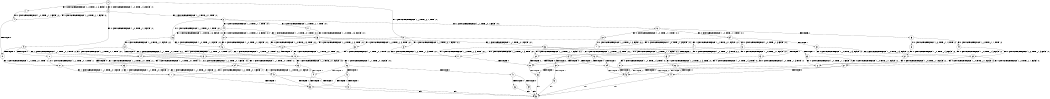 digraph BCG {
size = "7, 10.5";
center = TRUE;
node [shape = circle];
0 [peripheries = 2];
0 -> 1 [label = "EX !0 !ATOMIC_EXCH_BRANCH (1, +0, TRUE, +1, 3, FALSE) !:0:"];
0 -> 2 [label = "EX !1 !ATOMIC_EXCH_BRANCH (1, +1, TRUE, +0, 1, TRUE) !:0:"];
0 -> 3 [label = "EX !0 !ATOMIC_EXCH_BRANCH (1, +0, TRUE, +1, 3, FALSE) !:0:"];
1 -> 4 [label = "EX !0 !ATOMIC_EXCH_BRANCH (1, +0, TRUE, +1, 1, FALSE) !:0:"];
2 -> 5 [label = "EX !1 !ATOMIC_EXCH_BRANCH (1, +1, TRUE, +0, 1, FALSE) !:0:1:"];
2 -> 6 [label = "EX !0 !ATOMIC_EXCH_BRANCH (1, +0, TRUE, +1, 3, TRUE) !:0:1:"];
2 -> 7 [label = "EX !1 !ATOMIC_EXCH_BRANCH (1, +1, TRUE, +0, 1, FALSE) !:0:1:"];
3 -> 4 [label = "EX !0 !ATOMIC_EXCH_BRANCH (1, +0, TRUE, +1, 1, FALSE) !:0:"];
3 -> 8 [label = "EX !1 !ATOMIC_EXCH_BRANCH (1, +1, TRUE, +0, 1, TRUE) !:0:"];
3 -> 9 [label = "EX !0 !ATOMIC_EXCH_BRANCH (1, +0, TRUE, +1, 1, FALSE) !:0:"];
4 -> 10 [label = "TERMINATE !0"];
5 -> 11 [label = "EX !0 !ATOMIC_EXCH_BRANCH (1, +0, TRUE, +1, 3, TRUE) !:0:1:"];
6 -> 12 [label = "EX !1 !ATOMIC_EXCH_BRANCH (1, +1, TRUE, +0, 1, TRUE) !:0:1:"];
6 -> 13 [label = "TERMINATE !0"];
6 -> 14 [label = "EX !1 !ATOMIC_EXCH_BRANCH (1, +1, TRUE, +0, 1, TRUE) !:0:1:"];
7 -> 11 [label = "EX !0 !ATOMIC_EXCH_BRANCH (1, +0, TRUE, +1, 3, TRUE) !:0:1:"];
7 -> 15 [label = "TERMINATE !1"];
7 -> 16 [label = "EX !0 !ATOMIC_EXCH_BRANCH (1, +0, TRUE, +1, 3, TRUE) !:0:1:"];
8 -> 17 [label = "EX !0 !ATOMIC_EXCH_BRANCH (1, +0, TRUE, +1, 1, TRUE) !:0:1:"];
8 -> 18 [label = "EX !1 !ATOMIC_EXCH_BRANCH (1, +1, TRUE, +0, 1, FALSE) !:0:1:"];
8 -> 19 [label = "EX !0 !ATOMIC_EXCH_BRANCH (1, +0, TRUE, +1, 1, TRUE) !:0:1:"];
9 -> 10 [label = "TERMINATE !0"];
9 -> 20 [label = "TERMINATE !0"];
9 -> 14 [label = "EX !1 !ATOMIC_EXCH_BRANCH (1, +1, TRUE, +0, 1, TRUE) !:0:"];
10 -> 21 [label = "EX !1 !ATOMIC_EXCH_BRANCH (1, +1, TRUE, +0, 1, TRUE) !:1:"];
11 -> 22 [label = "TERMINATE !0"];
12 -> 23 [label = "EX !1 !ATOMIC_EXCH_BRANCH (1, +1, TRUE, +0, 1, FALSE) !:0:1:"];
13 -> 21 [label = "EX !1 !ATOMIC_EXCH_BRANCH (1, +1, TRUE, +0, 1, TRUE) !:1:"];
13 -> 24 [label = "EX !1 !ATOMIC_EXCH_BRANCH (1, +1, TRUE, +0, 1, TRUE) !:1:"];
14 -> 23 [label = "EX !1 !ATOMIC_EXCH_BRANCH (1, +1, TRUE, +0, 1, FALSE) !:0:1:"];
14 -> 25 [label = "TERMINATE !0"];
14 -> 26 [label = "EX !1 !ATOMIC_EXCH_BRANCH (1, +1, TRUE, +0, 1, FALSE) !:0:1:"];
15 -> 27 [label = "EX !0 !ATOMIC_EXCH_BRANCH (1, +0, TRUE, +1, 3, TRUE) !:0:"];
15 -> 28 [label = "EX !0 !ATOMIC_EXCH_BRANCH (1, +0, TRUE, +1, 3, TRUE) !:0:"];
16 -> 22 [label = "TERMINATE !0"];
16 -> 29 [label = "TERMINATE !1"];
16 -> 30 [label = "TERMINATE !0"];
17 -> 31 [label = "EX !0 !ATOMIC_EXCH_BRANCH (1, +0, TRUE, +1, 3, FALSE) !:0:1:"];
18 -> 32 [label = "EX !0 !ATOMIC_EXCH_BRANCH (1, +0, TRUE, +1, 1, TRUE) !:0:1:"];
18 -> 33 [label = "TERMINATE !1"];
18 -> 34 [label = "EX !0 !ATOMIC_EXCH_BRANCH (1, +0, TRUE, +1, 1, TRUE) !:0:1:"];
19 -> 31 [label = "EX !0 !ATOMIC_EXCH_BRANCH (1, +0, TRUE, +1, 3, FALSE) !:0:1:"];
19 -> 35 [label = "EX !1 !ATOMIC_EXCH_BRANCH (1, +1, TRUE, +0, 1, TRUE) !:0:1:"];
19 -> 36 [label = "EX !0 !ATOMIC_EXCH_BRANCH (1, +0, TRUE, +1, 3, FALSE) !:0:1:"];
20 -> 21 [label = "EX !1 !ATOMIC_EXCH_BRANCH (1, +1, TRUE, +0, 1, TRUE) !:1:"];
20 -> 24 [label = "EX !1 !ATOMIC_EXCH_BRANCH (1, +1, TRUE, +0, 1, TRUE) !:1:"];
21 -> 37 [label = "EX !1 !ATOMIC_EXCH_BRANCH (1, +1, TRUE, +0, 1, FALSE) !:1:"];
22 -> 38 [label = "TERMINATE !1"];
23 -> 39 [label = "TERMINATE !0"];
24 -> 37 [label = "EX !1 !ATOMIC_EXCH_BRANCH (1, +1, TRUE, +0, 1, FALSE) !:1:"];
24 -> 40 [label = "EX !1 !ATOMIC_EXCH_BRANCH (1, +1, TRUE, +0, 1, FALSE) !:1:"];
25 -> 37 [label = "EX !1 !ATOMIC_EXCH_BRANCH (1, +1, TRUE, +0, 1, FALSE) !:1:"];
25 -> 40 [label = "EX !1 !ATOMIC_EXCH_BRANCH (1, +1, TRUE, +0, 1, FALSE) !:1:"];
26 -> 39 [label = "TERMINATE !0"];
26 -> 41 [label = "TERMINATE !1"];
26 -> 42 [label = "TERMINATE !0"];
27 -> 43 [label = "TERMINATE !0"];
28 -> 43 [label = "TERMINATE !0"];
28 -> 44 [label = "TERMINATE !0"];
29 -> 43 [label = "TERMINATE !0"];
29 -> 44 [label = "TERMINATE !0"];
30 -> 38 [label = "TERMINATE !1"];
30 -> 45 [label = "TERMINATE !1"];
31 -> 46 [label = "EX !0 !ATOMIC_EXCH_BRANCH (1, +0, TRUE, +1, 1, FALSE) !:0:1:"];
32 -> 47 [label = "EX !0 !ATOMIC_EXCH_BRANCH (1, +0, TRUE, +1, 3, FALSE) !:0:1:"];
33 -> 48 [label = "EX !0 !ATOMIC_EXCH_BRANCH (1, +0, TRUE, +1, 1, TRUE) !:0:"];
33 -> 49 [label = "EX !0 !ATOMIC_EXCH_BRANCH (1, +0, TRUE, +1, 1, TRUE) !:0:"];
34 -> 47 [label = "EX !0 !ATOMIC_EXCH_BRANCH (1, +0, TRUE, +1, 3, FALSE) !:0:1:"];
34 -> 50 [label = "TERMINATE !1"];
34 -> 51 [label = "EX !0 !ATOMIC_EXCH_BRANCH (1, +0, TRUE, +1, 3, FALSE) !:0:1:"];
35 -> 52 [label = "EX !0 !ATOMIC_EXCH_BRANCH (1, +0, TRUE, +1, 3, TRUE) !:0:1:"];
35 -> 53 [label = "EX !1 !ATOMIC_EXCH_BRANCH (1, +1, TRUE, +0, 1, FALSE) !:0:1:"];
35 -> 6 [label = "EX !0 !ATOMIC_EXCH_BRANCH (1, +0, TRUE, +1, 3, TRUE) !:0:1:"];
36 -> 46 [label = "EX !0 !ATOMIC_EXCH_BRANCH (1, +0, TRUE, +1, 1, FALSE) !:0:1:"];
36 -> 8 [label = "EX !1 !ATOMIC_EXCH_BRANCH (1, +1, TRUE, +0, 1, TRUE) !:0:1:"];
36 -> 54 [label = "EX !0 !ATOMIC_EXCH_BRANCH (1, +0, TRUE, +1, 1, FALSE) !:0:1:"];
37 -> 55 [label = "TERMINATE !1"];
38 -> 56 [label = "exit"];
39 -> 55 [label = "TERMINATE !1"];
40 -> 55 [label = "TERMINATE !1"];
40 -> 57 [label = "TERMINATE !1"];
41 -> 58 [label = "TERMINATE !0"];
41 -> 59 [label = "TERMINATE !0"];
42 -> 55 [label = "TERMINATE !1"];
42 -> 57 [label = "TERMINATE !1"];
43 -> 56 [label = "exit"];
44 -> 56 [label = "exit"];
45 -> 56 [label = "exit"];
46 -> 12 [label = "EX !1 !ATOMIC_EXCH_BRANCH (1, +1, TRUE, +0, 1, TRUE) !:0:1:"];
47 -> 60 [label = "EX !0 !ATOMIC_EXCH_BRANCH (1, +0, TRUE, +1, 1, FALSE) !:0:1:"];
48 -> 61 [label = "EX !0 !ATOMIC_EXCH_BRANCH (1, +0, TRUE, +1, 3, FALSE) !:0:"];
49 -> 61 [label = "EX !0 !ATOMIC_EXCH_BRANCH (1, +0, TRUE, +1, 3, FALSE) !:0:"];
49 -> 62 [label = "EX !0 !ATOMIC_EXCH_BRANCH (1, +0, TRUE, +1, 3, FALSE) !:0:"];
50 -> 61 [label = "EX !0 !ATOMIC_EXCH_BRANCH (1, +0, TRUE, +1, 3, FALSE) !:0:"];
50 -> 62 [label = "EX !0 !ATOMIC_EXCH_BRANCH (1, +0, TRUE, +1, 3, FALSE) !:0:"];
51 -> 60 [label = "EX !0 !ATOMIC_EXCH_BRANCH (1, +0, TRUE, +1, 1, FALSE) !:0:1:"];
51 -> 63 [label = "TERMINATE !1"];
51 -> 64 [label = "EX !0 !ATOMIC_EXCH_BRANCH (1, +0, TRUE, +1, 1, FALSE) !:0:1:"];
52 -> 12 [label = "EX !1 !ATOMIC_EXCH_BRANCH (1, +1, TRUE, +0, 1, TRUE) !:0:1:"];
53 -> 11 [label = "EX !0 !ATOMIC_EXCH_BRANCH (1, +0, TRUE, +1, 3, TRUE) !:0:1:"];
53 -> 65 [label = "TERMINATE !1"];
53 -> 16 [label = "EX !0 !ATOMIC_EXCH_BRANCH (1, +0, TRUE, +1, 3, TRUE) !:0:1:"];
54 -> 12 [label = "EX !1 !ATOMIC_EXCH_BRANCH (1, +1, TRUE, +0, 1, TRUE) !:0:1:"];
54 -> 13 [label = "TERMINATE !0"];
54 -> 14 [label = "EX !1 !ATOMIC_EXCH_BRANCH (1, +1, TRUE, +0, 1, TRUE) !:0:1:"];
55 -> 56 [label = "exit"];
57 -> 56 [label = "exit"];
58 -> 56 [label = "exit"];
59 -> 56 [label = "exit"];
60 -> 22 [label = "TERMINATE !0"];
61 -> 66 [label = "EX !0 !ATOMIC_EXCH_BRANCH (1, +0, TRUE, +1, 1, FALSE) !:0:"];
62 -> 66 [label = "EX !0 !ATOMIC_EXCH_BRANCH (1, +0, TRUE, +1, 1, FALSE) !:0:"];
62 -> 67 [label = "EX !0 !ATOMIC_EXCH_BRANCH (1, +0, TRUE, +1, 1, FALSE) !:0:"];
63 -> 66 [label = "EX !0 !ATOMIC_EXCH_BRANCH (1, +0, TRUE, +1, 1, FALSE) !:0:"];
63 -> 67 [label = "EX !0 !ATOMIC_EXCH_BRANCH (1, +0, TRUE, +1, 1, FALSE) !:0:"];
64 -> 22 [label = "TERMINATE !0"];
64 -> 29 [label = "TERMINATE !1"];
64 -> 30 [label = "TERMINATE !0"];
65 -> 27 [label = "EX !0 !ATOMIC_EXCH_BRANCH (1, +0, TRUE, +1, 3, TRUE) !:0:"];
65 -> 28 [label = "EX !0 !ATOMIC_EXCH_BRANCH (1, +0, TRUE, +1, 3, TRUE) !:0:"];
66 -> 43 [label = "TERMINATE !0"];
67 -> 43 [label = "TERMINATE !0"];
67 -> 44 [label = "TERMINATE !0"];
}
